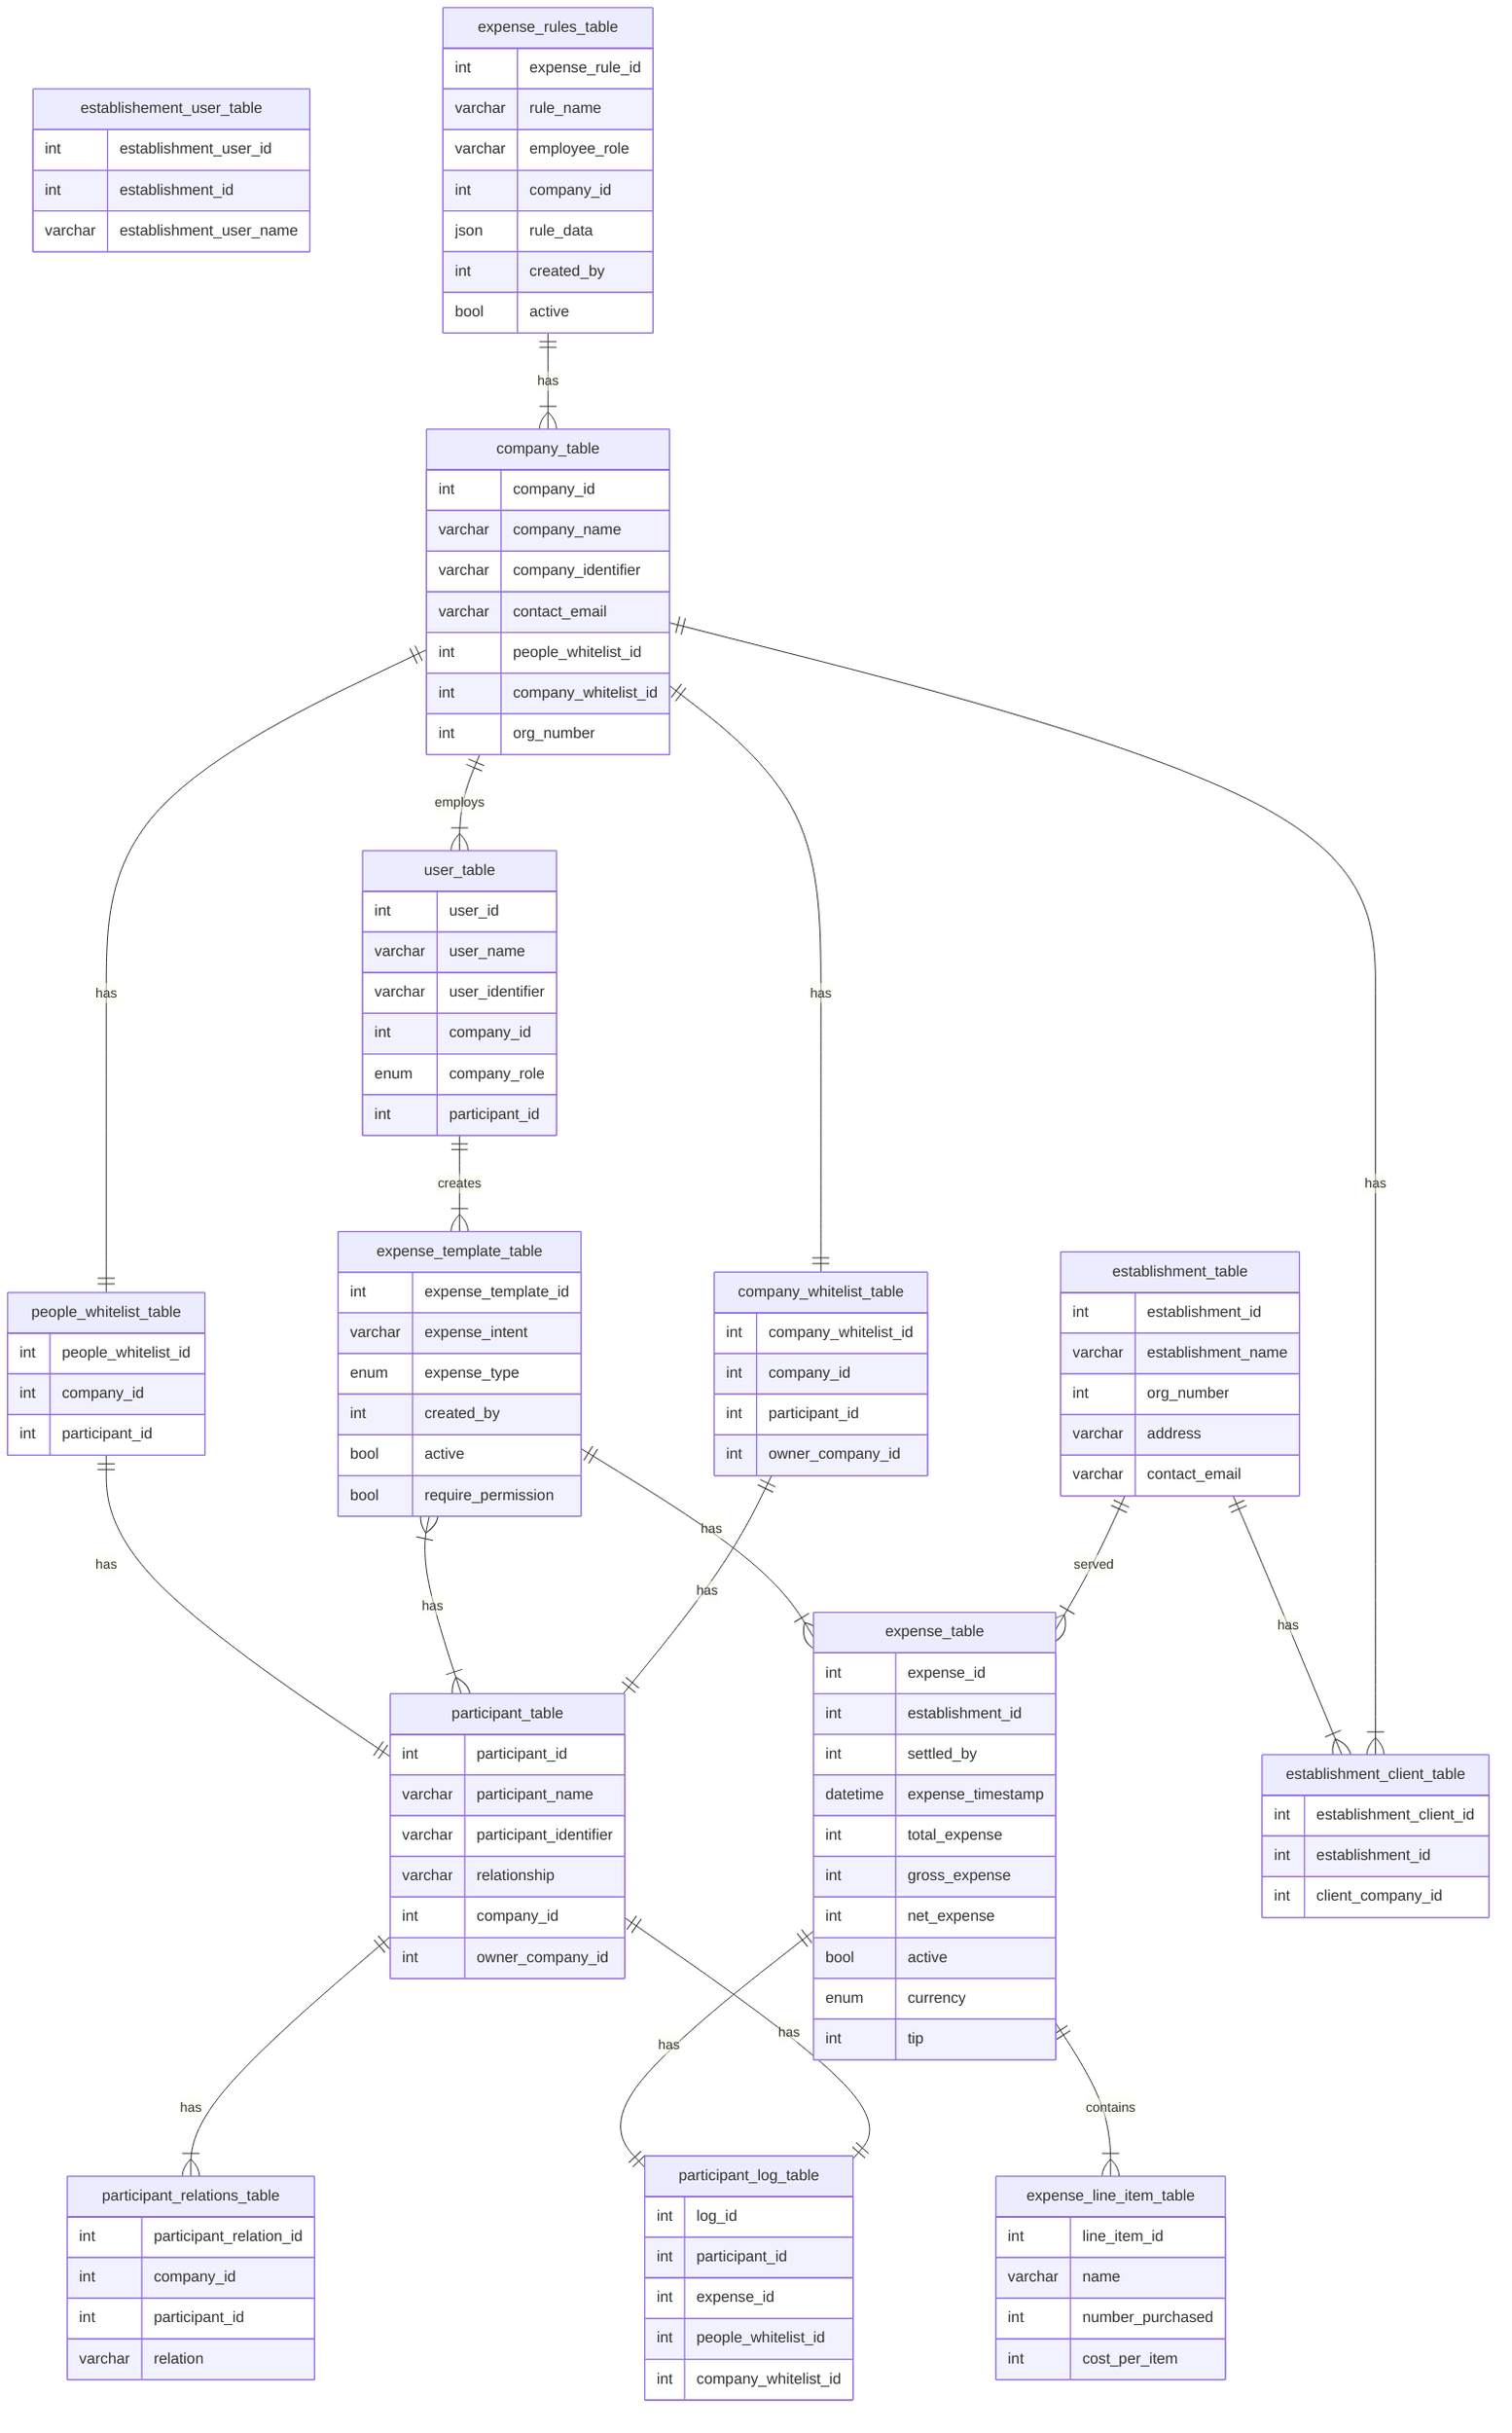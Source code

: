 erDiagram
user_table {
    int user_id
    varchar user_name
		varchar user_identifier
    int company_id
    enum company_role
    int participant_id
}

establishement_user_table {
		int establishment_user_id
		int establishment_id
		varchar establishment_user_name
		
}

company_table {
    int company_id
    varchar company_name
		varchar company_identifier
    varchar contact_email
    int people_whitelist_id
    int company_whitelist_id
    int org_number
}

company_table ||--|{  user_table : employs

expense_table {
    int expense_id
    int establishment_id
    int settled_by
    datetime expense_timestamp
    int total_expense
    int gross_expense
    int net_expense
    bool active
    enum currency
    int tip
}

expense_template_table{
    int expense_template_id
    varchar expense_intent
    enum expense_type
    int created_by
    bool active
    bool require_permission
}

expense_rules_table{
	int expense_rule_id
	varchar rule_name
	varchar employee_role
	int company_id
	json rule_data
	int created_by
	bool active
}

expense_rules_table ||--|{  company_table : has 

expense_template_table ||--|{  expense_table : has 

user_table ||--|{  expense_template_table : creates 

expense_table ||--|{  expense_line_item_table : contains 
establishment_table ||--|{  expense_table : served 


expense_line_item_table {
    int line_item_id
    varchar name
    int number_purchased
    int cost_per_item
}

establishment_table {
    int establishment_id
    varchar establishment_name
    int org_number
    varchar address
    varchar contact_email
}

people_whitelist_table {
    int people_whitelist_id
    int company_id
    int participant_id
}
company_table ||--||  people_whitelist_table : has 

people_whitelist_table ||--||  participant_table : has 

participant_table {
    int participant_id
    varchar participant_name
		varchar participant_identifier
    varchar relationship
    int company_id
    int owner_company_id
}

expense_template_table }|--|{  participant_table : has 

company_whitelist_table {
    int company_whitelist_id
    int company_id
    int participant_id
    int owner_company_id

}
company_table ||--||  company_whitelist_table : has 

company_whitelist_table ||--||  participant_table : has 

participant_log_table {
    int log_id
    int participant_id
    int expense_id
    int people_whitelist_id
    int company_whitelist_id

}

expense_table ||--||  participant_log_table : has 
participant_table ||--||  participant_log_table : has 

establishment_table ||--|{ establishment_client_table : has 
company_table ||--|{ establishment_client_table : has 

establishment_client_table {
    int establishment_client_id
    int establishment_id
    int client_company_id
}

participant_relations_table {
	int participant_relation_id
	int company_id
	int participant_id
	varchar relation
}

participant_table ||--|{ participant_relations_table : has